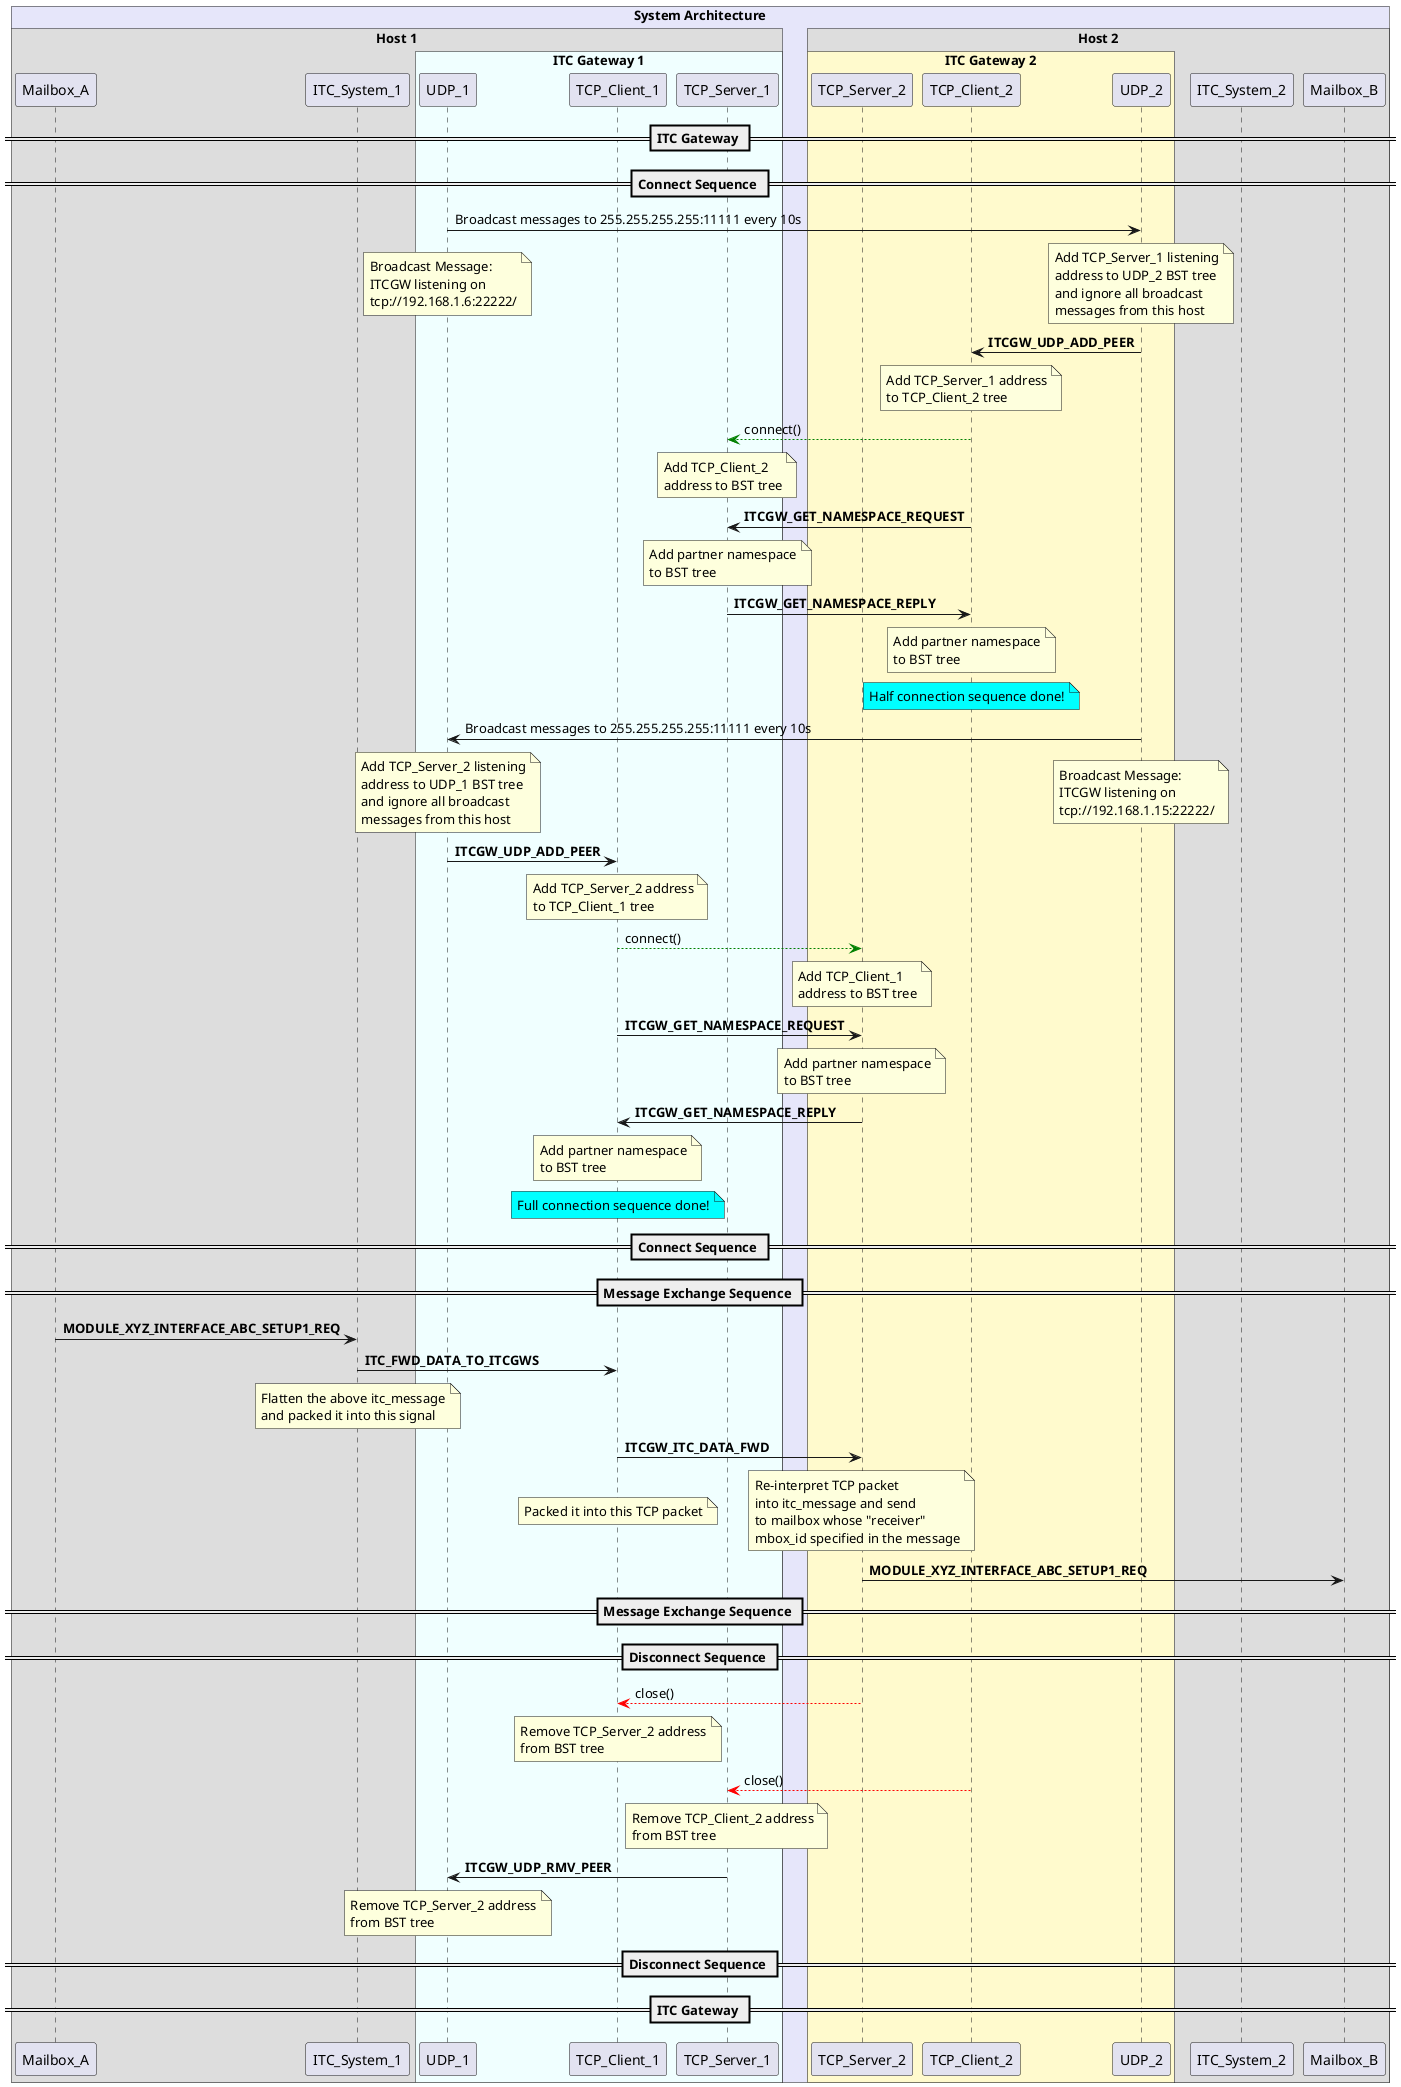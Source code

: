 @startuml
!pragma teoz true
box "System Architecture" #Lavender
box "Host 1"
participant Mailbox_A
participant ITC_System_1
box "ITC Gateway 1" #Azure
participant "UDP_1"
participant "TCP_Client_1"
participant "TCP_Server_1"
end box
end box

box "Host 2"
box "ITC Gateway 2" #LemonChiffon
participant "TCP_Server_2"
participant "TCP_Client_2"
participant "UDP_2"
end box
participant ITC_System_2
participant Mailbox_B
end box
end box

== ITC Gateway ==
== Connect Sequence ==
UDP_1 -> UDP_2: Broadcast messages to 255.255.255.255:11111 every 10s
note over UDP_1
    Broadcast Message:
    ITCGW listening on
    tcp://192.168.1.6:22222/
end note

& note over UDP_2
    Add TCP_Server_1 listening
    address to UDP_2 BST tree
    and ignore all broadcast
    messages from this host
end note

UDP_2 -> TCP_Client_2: **ITCGW_UDP_ADD_PEER**
note over TCP_Client_2
    Add TCP_Server_1 address
    to TCP_Client_2 tree
end note

TCP_Client_2 --[#green]> TCP_Server_1: connect()

note over TCP_Server_1
    Add TCP_Client_2
    address to BST tree
end note

TCP_Client_2 -> TCP_Server_1: **ITCGW_GET_NAMESPACE_REQUEST**
note over TCP_Server_1
    Add partner namespace
    to BST tree
end note
TCP_Server_1 -> TCP_Client_2: **ITCGW_GET_NAMESPACE_REPLY**
note over TCP_Client_2
    Add partner namespace
    to BST tree
end note

note over TCP_Client_2 #aqua
    Half connection sequence done!
end note

UDP_2 -> UDP_1: Broadcast messages to 255.255.255.255:11111 every 10s
note over UDP_2
    Broadcast Message:
    ITCGW listening on
    tcp://192.168.1.15:22222/
end note

& note over UDP_1
    Add TCP_Server_2 listening
    address to UDP_1 BST tree
    and ignore all broadcast
    messages from this host
end note

UDP_1 -> TCP_Client_1: **ITCGW_UDP_ADD_PEER**
note over TCP_Client_1
    Add TCP_Server_2 address
    to TCP_Client_1 tree
end note

TCP_Client_1 --[#green]> TCP_Server_2: connect()

note over TCP_Server_2
    Add TCP_Client_1
    address to BST tree
end note

TCP_Client_1 -> TCP_Server_2: **ITCGW_GET_NAMESPACE_REQUEST**
note over TCP_Server_2
    Add partner namespace
    to BST tree
end note
TCP_Server_2 -> TCP_Client_1: **ITCGW_GET_NAMESPACE_REPLY**
note over TCP_Client_1
    Add partner namespace
    to BST tree
end note

note over TCP_Client_1 #aqua
    Full connection sequence done!
end note

== Connect Sequence ==

== Message Exchange Sequence ==

Mailbox_A -> ITC_System_1: **MODULE_XYZ_INTERFACE_ABC_SETUP1_REQ**
ITC_System_1 -> TCP_Client_1: **ITC_FWD_DATA_TO_ITCGWS**
note over ITC_System_1
    Flatten the above itc_message
    and packed it into this signal
end note
TCP_Client_1 -> TCP_Server_2: **ITCGW_ITC_DATA_FWD**
note over TCP_Client_1
    Packed it into this TCP packet
end note

& note over TCP_Server_2
    Re-interpret TCP packet
    into itc_message and send
    to mailbox whose "receiver"
    mbox_id specified in the message
end note

TCP_Server_2 -> Mailbox_B: **MODULE_XYZ_INTERFACE_ABC_SETUP1_REQ**


== Message Exchange Sequence ==

== Disconnect Sequence ==

TCP_Server_2 --[#red]> TCP_Client_1: close()
note over TCP_Client_1
    Remove TCP_Server_2 address
    from BST tree
end note
TCP_Client_2 --[#red]> TCP_Server_1: close()
note over TCP_Server_1
    Remove TCP_Client_2 address
    from BST tree
end note
TCP_Server_1 -> UDP_1: **ITCGW_UDP_RMV_PEER**
note over UDP_1
    Remove TCP_Server_2 address
    from BST tree
end note

== Disconnect Sequence ==

== ITC Gateway ==
@enduml